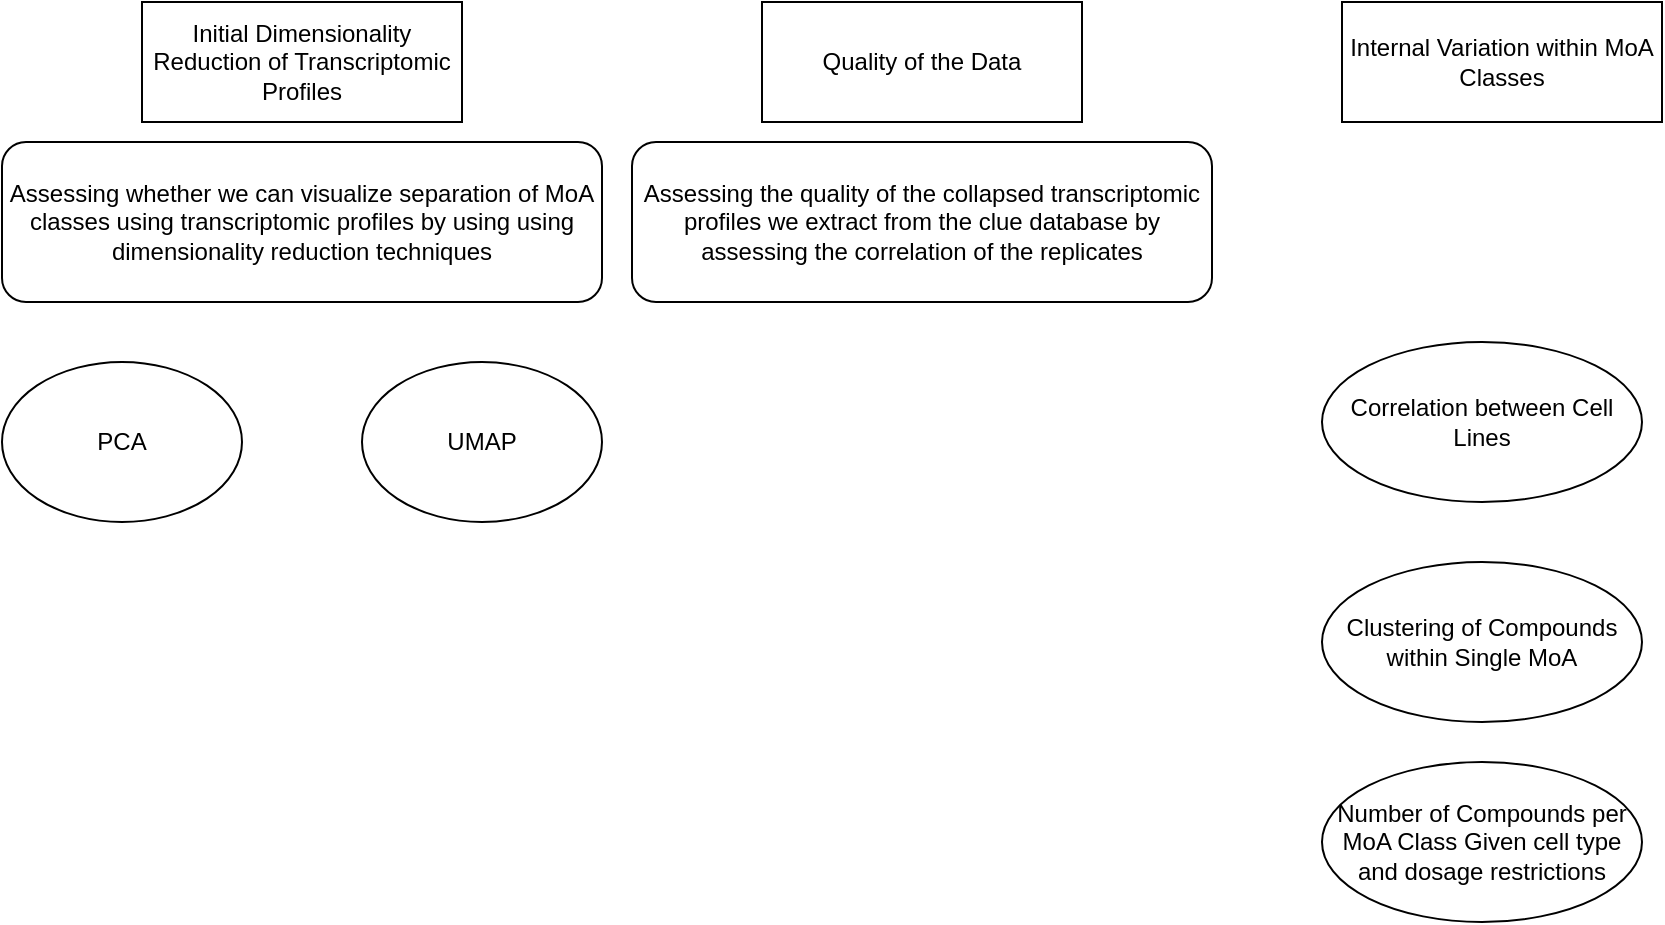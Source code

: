 <mxfile version="20.8.2" type="github">
  <diagram id="6dKqERXotfZ60ivdcI1Y" name="Page-1">
    <mxGraphModel dx="1431" dy="723" grid="1" gridSize="10" guides="1" tooltips="1" connect="1" arrows="1" fold="1" page="1" pageScale="1" pageWidth="850" pageHeight="1100" math="0" shadow="0">
      <root>
        <mxCell id="0" />
        <mxCell id="1" parent="0" />
        <mxCell id="Iul-wUf45ReHOHg2lYzj-1" value="Initial Dimensionality Reduction of Transcriptomic Profiles" style="rounded=0;whiteSpace=wrap;html=1;" vertex="1" parent="1">
          <mxGeometry x="90" y="110" width="160" height="60" as="geometry" />
        </mxCell>
        <mxCell id="Iul-wUf45ReHOHg2lYzj-2" value="UMAP" style="ellipse;whiteSpace=wrap;html=1;" vertex="1" parent="1">
          <mxGeometry x="200" y="290" width="120" height="80" as="geometry" />
        </mxCell>
        <mxCell id="Iul-wUf45ReHOHg2lYzj-3" value="PCA" style="ellipse;whiteSpace=wrap;html=1;" vertex="1" parent="1">
          <mxGeometry x="20" y="290" width="120" height="80" as="geometry" />
        </mxCell>
        <mxCell id="Iul-wUf45ReHOHg2lYzj-4" value="Quality of the Data" style="rounded=0;whiteSpace=wrap;html=1;" vertex="1" parent="1">
          <mxGeometry x="400" y="110" width="160" height="60" as="geometry" />
        </mxCell>
        <mxCell id="Iul-wUf45ReHOHg2lYzj-6" value="&lt;div&gt;Internal Variation within MoA Classes &lt;br&gt;&lt;/div&gt;" style="rounded=0;whiteSpace=wrap;html=1;" vertex="1" parent="1">
          <mxGeometry x="690" y="110" width="160" height="60" as="geometry" />
        </mxCell>
        <mxCell id="Iul-wUf45ReHOHg2lYzj-7" value="Correlation between Cell Lines" style="ellipse;whiteSpace=wrap;html=1;" vertex="1" parent="1">
          <mxGeometry x="680" y="280" width="160" height="80" as="geometry" />
        </mxCell>
        <mxCell id="Iul-wUf45ReHOHg2lYzj-8" value="Clustering of Compounds within Single MoA" style="ellipse;whiteSpace=wrap;html=1;" vertex="1" parent="1">
          <mxGeometry x="680" y="390" width="160" height="80" as="geometry" />
        </mxCell>
        <mxCell id="Iul-wUf45ReHOHg2lYzj-9" value="Number of Compounds per MoA Class Given cell type and dosage restrictions" style="ellipse;whiteSpace=wrap;html=1;" vertex="1" parent="1">
          <mxGeometry x="680" y="490" width="160" height="80" as="geometry" />
        </mxCell>
        <mxCell id="Iul-wUf45ReHOHg2lYzj-10" value="Assessing whether we can visualize separation of MoA classes using transcriptomic profiles by using using dimensionality reduction techniques " style="rounded=1;whiteSpace=wrap;html=1;" vertex="1" parent="1">
          <mxGeometry x="20" y="180" width="300" height="80" as="geometry" />
        </mxCell>
        <mxCell id="Iul-wUf45ReHOHg2lYzj-11" value="Assessing the quality of the collapsed transcriptomic profiles we extract from the clue database by assessing the correlation of the replicates" style="rounded=1;whiteSpace=wrap;html=1;" vertex="1" parent="1">
          <mxGeometry x="335" y="180" width="290" height="80" as="geometry" />
        </mxCell>
      </root>
    </mxGraphModel>
  </diagram>
</mxfile>
